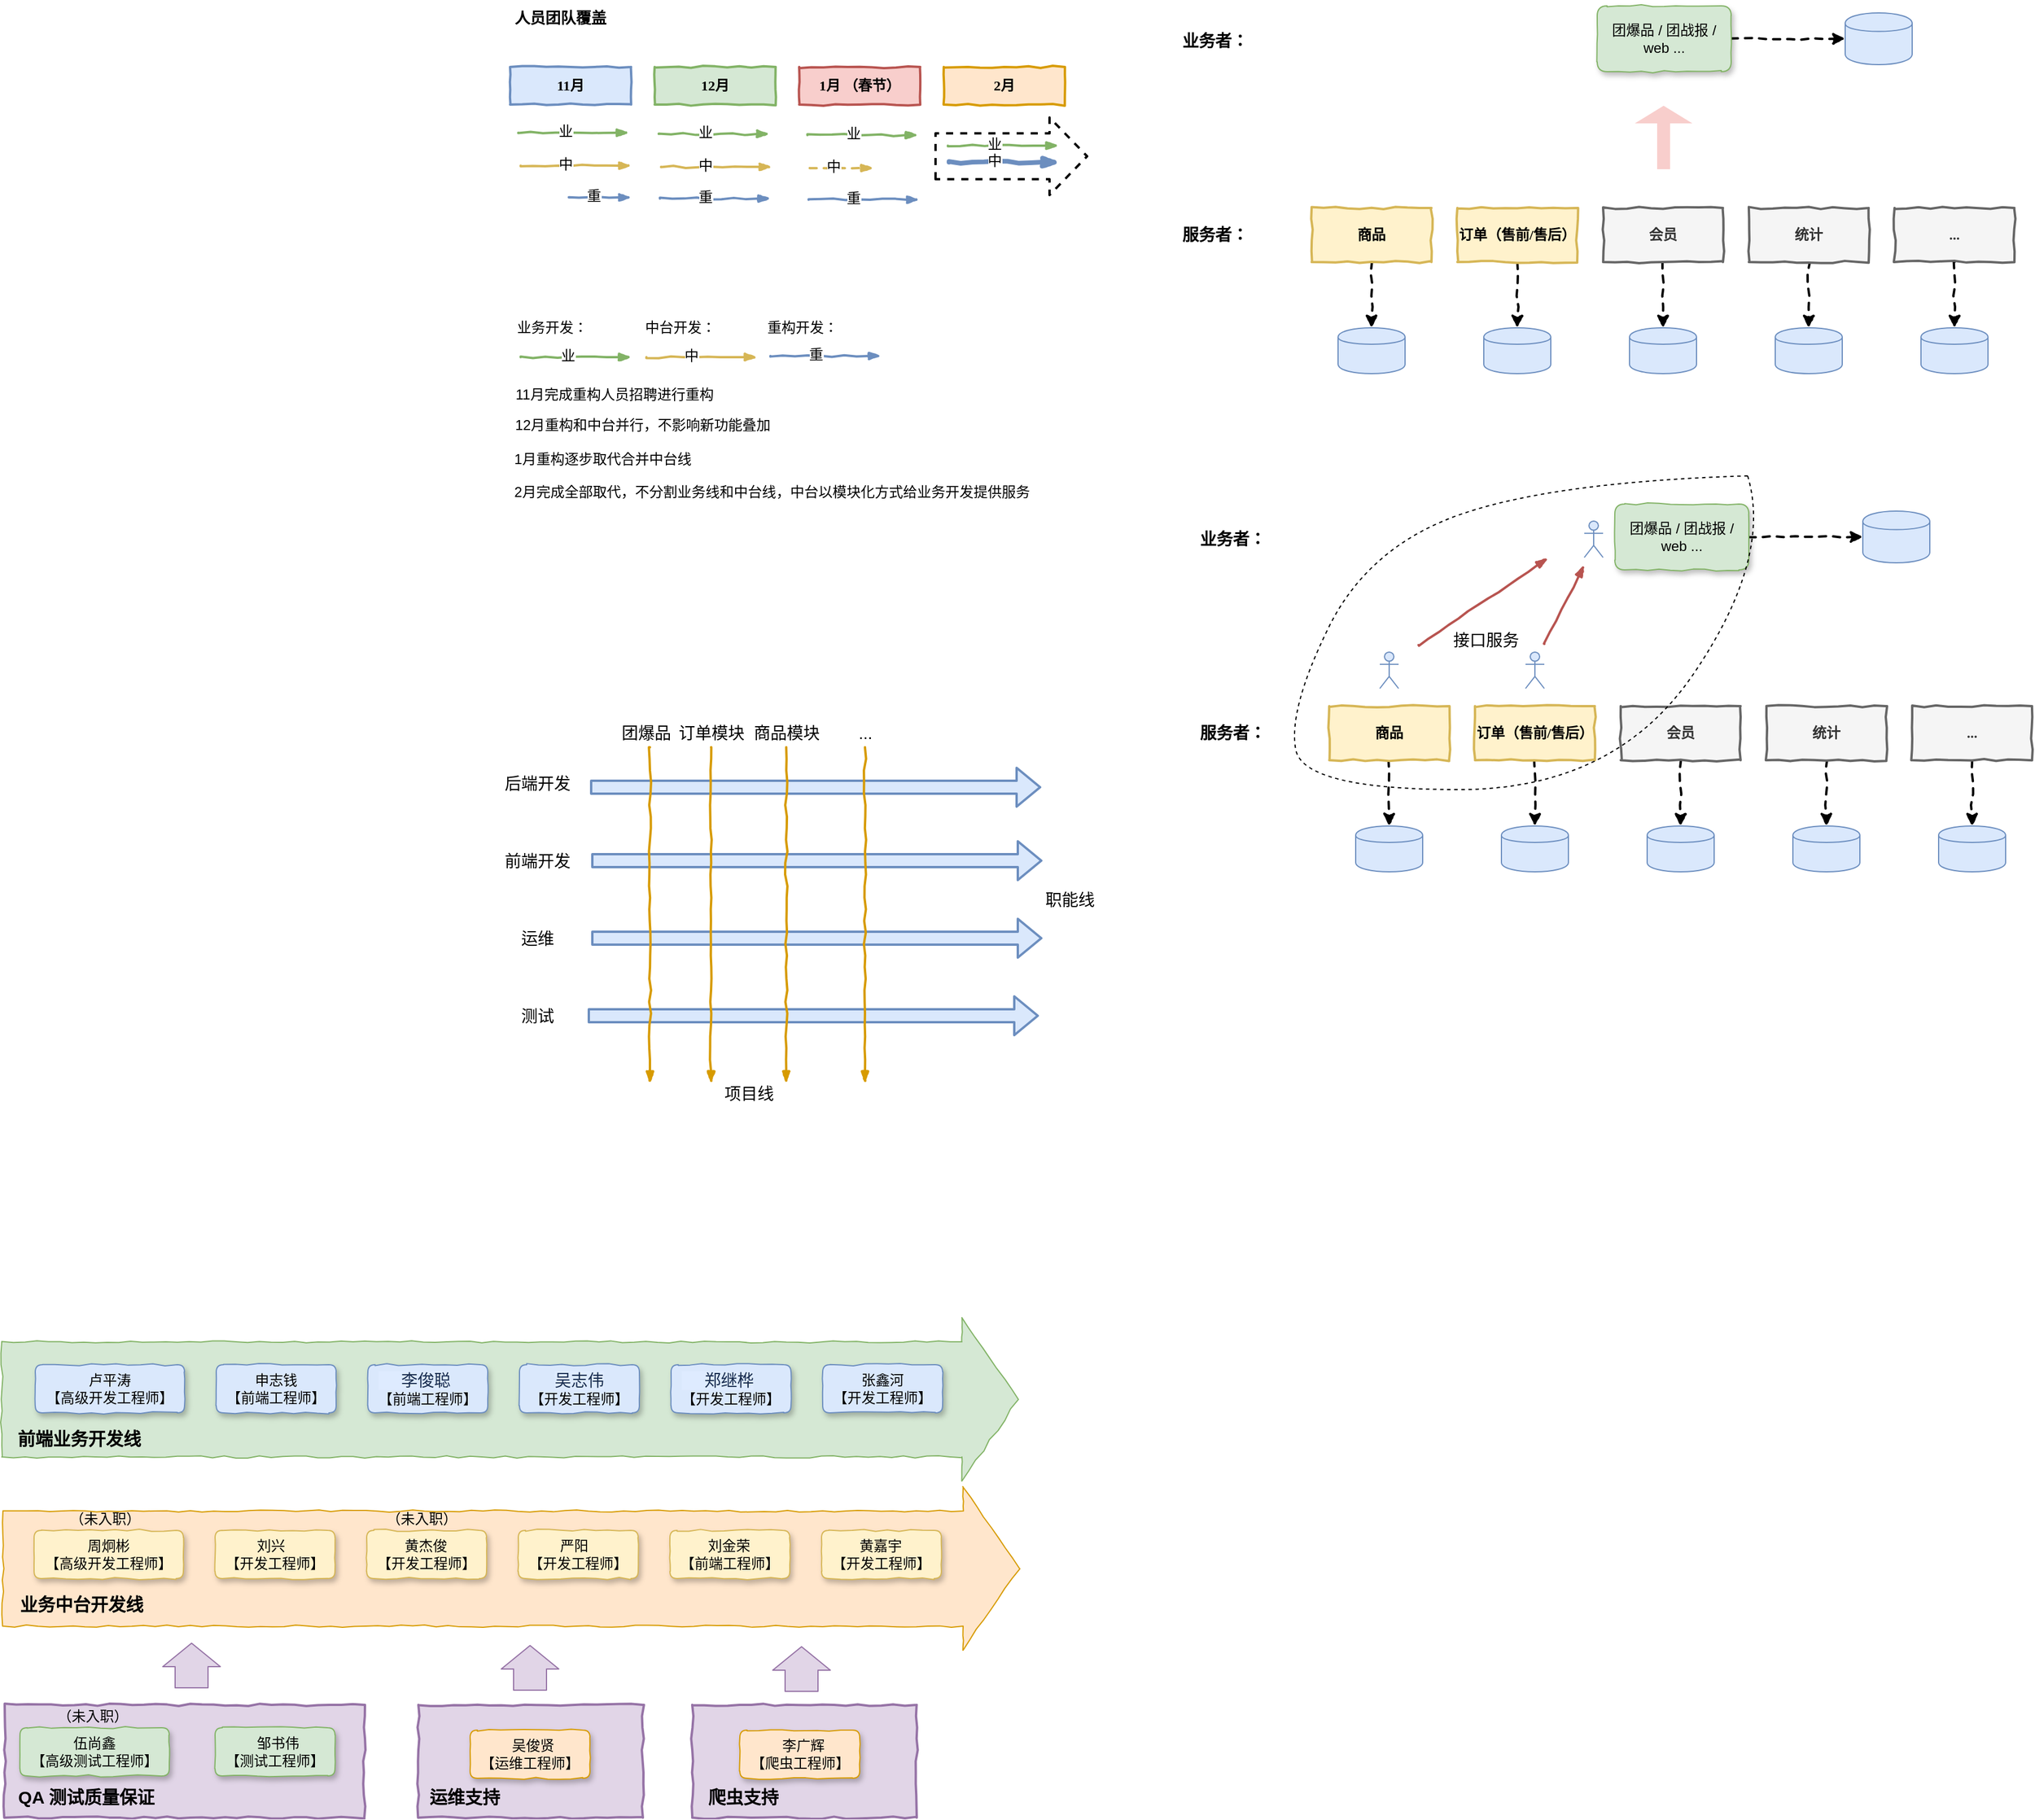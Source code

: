 <mxfile version="12.2.3" type="github" pages="1">
  <diagram id="GFUo5UajbfeOs9jclDTA" name="第 1 页">
    <mxGraphModel dx="1822" dy="686" grid="0" gridSize="10" guides="1" tooltips="1" connect="1" arrows="1" fold="1" page="0" pageScale="1" pageWidth="10000" pageHeight="10000" math="0" shadow="0">
      <root>
        <mxCell id="0"/>
        <mxCell id="1" parent="0"/>
        <mxCell id="13h08RvQswQ1mkgCKgaf-48" value="" style="html=1;whiteSpace=wrap;comic=1;strokeWidth=2;fontFamily=Comic Sans MS;fontStyle=1;rounded=0;shadow=0;fillColor=#e1d5e7;strokeColor=#9673a6;" vertex="1" parent="1">
          <mxGeometry x="372" y="1544" width="191" height="96" as="geometry"/>
        </mxCell>
        <mxCell id="13h08RvQswQ1mkgCKgaf-38" value="" style="html=1;whiteSpace=wrap;comic=1;strokeWidth=2;fontFamily=Comic Sans MS;fontStyle=1;rounded=0;shadow=0;fillColor=#e1d5e7;strokeColor=#9673a6;" vertex="1" parent="1">
          <mxGeometry x="139" y="1544" width="191" height="96" as="geometry"/>
        </mxCell>
        <mxCell id="13h08RvQswQ1mkgCKgaf-25" value="" style="html=1;whiteSpace=wrap;comic=1;strokeWidth=2;fontFamily=Comic Sans MS;fontStyle=1;rounded=0;shadow=0;fillColor=#e1d5e7;strokeColor=#9673a6;" vertex="1" parent="1">
          <mxGeometry x="-213" y="1544" width="306" height="96" as="geometry"/>
        </mxCell>
        <mxCell id="13h08RvQswQ1mkgCKgaf-22" value="" style="shape=flexArrow;endArrow=classic;html=1;comic=1;endWidth=40;endSize=15.67;width=98;fillColor=#ffe6cc;strokeColor=#d79b00;" edge="1" parent="1">
          <mxGeometry width="50" height="50" relative="1" as="geometry">
            <mxPoint x="-215" y="1428" as="sourcePoint"/>
            <mxPoint x="651" y="1428" as="targetPoint"/>
          </mxGeometry>
        </mxCell>
        <mxCell id="13h08RvQswQ1mkgCKgaf-21" value="" style="shape=flexArrow;endArrow=classic;html=1;comic=1;endWidth=40;endSize=15.67;width=98;fillColor=#d5e8d4;strokeColor=#82b366;" edge="1" parent="1">
          <mxGeometry width="50" height="50" relative="1" as="geometry">
            <mxPoint x="-216" y="1284" as="sourcePoint"/>
            <mxPoint x="650" y="1284" as="targetPoint"/>
          </mxGeometry>
        </mxCell>
        <mxCell id="vOFkEOIqGuXK2a5z3ndq-1" value="11月" style="html=1;whiteSpace=wrap;comic=1;strokeWidth=2;fontFamily=Comic Sans MS;fontStyle=1;fillColor=#dae8fc;strokeColor=#6c8ebf;" parent="1" vertex="1">
          <mxGeometry x="217" y="150" width="103" height="32" as="geometry"/>
        </mxCell>
        <mxCell id="vOFkEOIqGuXK2a5z3ndq-2" value="12月" style="html=1;whiteSpace=wrap;comic=1;strokeWidth=2;fontFamily=Comic Sans MS;fontStyle=1;fillColor=#d5e8d4;strokeColor=#82b366;" parent="1" vertex="1">
          <mxGeometry x="340" y="150" width="103" height="32" as="geometry"/>
        </mxCell>
        <mxCell id="vOFkEOIqGuXK2a5z3ndq-3" value="1月 （春节）" style="html=1;whiteSpace=wrap;comic=1;strokeWidth=2;fontFamily=Comic Sans MS;fontStyle=1;fillColor=#f8cecc;strokeColor=#b85450;" parent="1" vertex="1">
          <mxGeometry x="463" y="150" width="103" height="32" as="geometry"/>
        </mxCell>
        <mxCell id="vOFkEOIqGuXK2a5z3ndq-4" value="2月" style="html=1;whiteSpace=wrap;comic=1;strokeWidth=2;fontFamily=Comic Sans MS;fontStyle=1;fillColor=#ffe6cc;strokeColor=#d79b00;" parent="1" vertex="1">
          <mxGeometry x="586" y="150" width="103" height="32" as="geometry"/>
        </mxCell>
        <mxCell id="vOFkEOIqGuXK2a5z3ndq-5" value="" style="rounded=0;comic=1;strokeWidth=2;endArrow=blockThin;html=1;fontFamily=Comic Sans MS;fontStyle=1;fillColor=#d5e8d4;strokeColor=#82b366;" parent="1" edge="1">
          <mxGeometry width="50" height="50" relative="1" as="geometry">
            <mxPoint x="224" y="206" as="sourcePoint"/>
            <mxPoint x="318" y="206" as="targetPoint"/>
          </mxGeometry>
        </mxCell>
        <mxCell id="vOFkEOIqGuXK2a5z3ndq-6" value="业" style="text;html=1;resizable=0;points=[];align=center;verticalAlign=middle;labelBackgroundColor=#ffffff;" parent="vOFkEOIqGuXK2a5z3ndq-5" vertex="1" connectable="0">
          <mxGeometry x="-0.149" y="1" relative="1" as="geometry">
            <mxPoint as="offset"/>
          </mxGeometry>
        </mxCell>
        <mxCell id="vOFkEOIqGuXK2a5z3ndq-7" value="&lt;font style=&quot;font-size: 13px&quot;&gt;&lt;b&gt;人员团队覆盖&lt;/b&gt;&lt;/font&gt;" style="text;html=1;strokeColor=none;fillColor=none;align=center;verticalAlign=middle;whiteSpace=wrap;rounded=0;" parent="1" vertex="1">
          <mxGeometry x="217" y="98" width="86" height="20" as="geometry"/>
        </mxCell>
        <mxCell id="vOFkEOIqGuXK2a5z3ndq-10" value="" style="rounded=0;comic=1;strokeWidth=2;endArrow=blockThin;html=1;fontFamily=Comic Sans MS;fontStyle=1;fillColor=#fff2cc;strokeColor=#d6b656;" parent="1" edge="1">
          <mxGeometry width="50" height="50" relative="1" as="geometry">
            <mxPoint x="226" y="234" as="sourcePoint"/>
            <mxPoint x="320" y="234" as="targetPoint"/>
          </mxGeometry>
        </mxCell>
        <mxCell id="vOFkEOIqGuXK2a5z3ndq-11" value="中" style="text;html=1;resizable=0;points=[];align=center;verticalAlign=middle;labelBackgroundColor=#ffffff;" parent="vOFkEOIqGuXK2a5z3ndq-10" vertex="1" connectable="0">
          <mxGeometry x="-0.149" y="1" relative="1" as="geometry">
            <mxPoint x="-2.0" as="offset"/>
          </mxGeometry>
        </mxCell>
        <mxCell id="vOFkEOIqGuXK2a5z3ndq-14" value="" style="rounded=0;comic=1;strokeWidth=2;endArrow=blockThin;html=1;fontFamily=Comic Sans MS;fontStyle=1;fillColor=#d5e8d4;strokeColor=#82b366;align=center;" parent="1" edge="1">
          <mxGeometry width="50" height="50" relative="1" as="geometry">
            <mxPoint x="343.5" y="207" as="sourcePoint"/>
            <mxPoint x="437.5" y="207" as="targetPoint"/>
          </mxGeometry>
        </mxCell>
        <mxCell id="vOFkEOIqGuXK2a5z3ndq-15" value="业" style="text;html=1;resizable=0;points=[];align=center;verticalAlign=middle;labelBackgroundColor=#ffffff;" parent="vOFkEOIqGuXK2a5z3ndq-14" vertex="1" connectable="0">
          <mxGeometry x="-0.149" y="1" relative="1" as="geometry">
            <mxPoint x="-1" as="offset"/>
          </mxGeometry>
        </mxCell>
        <mxCell id="vOFkEOIqGuXK2a5z3ndq-16" value="" style="rounded=0;comic=1;strokeWidth=2;endArrow=blockThin;html=1;fontFamily=Comic Sans MS;fontStyle=1;fillColor=#fff2cc;strokeColor=#d6b656;align=center;" parent="1" edge="1">
          <mxGeometry width="50" height="50" relative="1" as="geometry">
            <mxPoint x="345.5" y="235" as="sourcePoint"/>
            <mxPoint x="439.5" y="235" as="targetPoint"/>
          </mxGeometry>
        </mxCell>
        <mxCell id="vOFkEOIqGuXK2a5z3ndq-17" value="中" style="text;html=1;resizable=0;points=[];align=center;verticalAlign=middle;labelBackgroundColor=#ffffff;" parent="vOFkEOIqGuXK2a5z3ndq-16" vertex="1" connectable="0">
          <mxGeometry x="-0.149" y="1" relative="1" as="geometry">
            <mxPoint x="-3" as="offset"/>
          </mxGeometry>
        </mxCell>
        <mxCell id="vOFkEOIqGuXK2a5z3ndq-18" value="" style="rounded=0;comic=1;strokeWidth=2;endArrow=blockThin;html=1;fontFamily=Comic Sans MS;fontStyle=1;fillColor=#dae8fc;strokeColor=#6c8ebf;align=center;" parent="1" edge="1">
          <mxGeometry width="50" height="50" relative="1" as="geometry">
            <mxPoint x="344.5" y="262" as="sourcePoint"/>
            <mxPoint x="438.5" y="262" as="targetPoint"/>
          </mxGeometry>
        </mxCell>
        <mxCell id="vOFkEOIqGuXK2a5z3ndq-19" value="重" style="text;html=1;resizable=0;points=[];align=center;verticalAlign=middle;labelBackgroundColor=#ffffff;" parent="vOFkEOIqGuXK2a5z3ndq-18" vertex="1" connectable="0">
          <mxGeometry x="-0.149" y="1" relative="1" as="geometry">
            <mxPoint x="-2.0" as="offset"/>
          </mxGeometry>
        </mxCell>
        <mxCell id="vOFkEOIqGuXK2a5z3ndq-20" value="" style="rounded=0;comic=1;strokeWidth=2;endArrow=blockThin;html=1;fontFamily=Comic Sans MS;fontStyle=1;fillColor=#d5e8d4;strokeColor=#82b366;align=center;" parent="1" edge="1">
          <mxGeometry width="50" height="50" relative="1" as="geometry">
            <mxPoint x="470" y="208" as="sourcePoint"/>
            <mxPoint x="564" y="208" as="targetPoint"/>
          </mxGeometry>
        </mxCell>
        <mxCell id="vOFkEOIqGuXK2a5z3ndq-21" value="业" style="text;html=1;resizable=0;points=[];align=center;verticalAlign=middle;labelBackgroundColor=#ffffff;" parent="vOFkEOIqGuXK2a5z3ndq-20" vertex="1" connectable="0">
          <mxGeometry x="-0.149" y="1" relative="1" as="geometry">
            <mxPoint x="-1" as="offset"/>
          </mxGeometry>
        </mxCell>
        <mxCell id="vOFkEOIqGuXK2a5z3ndq-22" value="" style="rounded=0;comic=1;strokeWidth=2;endArrow=blockThin;html=1;fontFamily=Comic Sans MS;fontStyle=1;fillColor=#fff2cc;strokeColor=#d6b656;align=center;dashed=1;" parent="1" edge="1">
          <mxGeometry width="50" height="50" relative="1" as="geometry">
            <mxPoint x="472" y="236" as="sourcePoint"/>
            <mxPoint x="526" y="236" as="targetPoint"/>
          </mxGeometry>
        </mxCell>
        <mxCell id="vOFkEOIqGuXK2a5z3ndq-23" value="中" style="text;html=1;resizable=0;points=[];align=center;verticalAlign=middle;labelBackgroundColor=#ffffff;" parent="vOFkEOIqGuXK2a5z3ndq-22" vertex="1" connectable="0">
          <mxGeometry x="-0.149" y="1" relative="1" as="geometry">
            <mxPoint x="-3" as="offset"/>
          </mxGeometry>
        </mxCell>
        <mxCell id="vOFkEOIqGuXK2a5z3ndq-24" value="" style="rounded=0;comic=1;strokeWidth=2;endArrow=blockThin;html=1;fontFamily=Comic Sans MS;fontStyle=1;fillColor=#dae8fc;strokeColor=#6c8ebf;align=center;" parent="1" edge="1">
          <mxGeometry width="50" height="50" relative="1" as="geometry">
            <mxPoint x="471" y="263" as="sourcePoint"/>
            <mxPoint x="565" y="263" as="targetPoint"/>
          </mxGeometry>
        </mxCell>
        <mxCell id="vOFkEOIqGuXK2a5z3ndq-25" value="重" style="text;html=1;resizable=0;points=[];align=center;verticalAlign=middle;labelBackgroundColor=#ffffff;" parent="vOFkEOIqGuXK2a5z3ndq-24" vertex="1" connectable="0">
          <mxGeometry x="-0.149" y="1" relative="1" as="geometry">
            <mxPoint x="-2.0" as="offset"/>
          </mxGeometry>
        </mxCell>
        <mxCell id="vOFkEOIqGuXK2a5z3ndq-26" value="" style="rounded=0;comic=1;strokeWidth=2;endArrow=blockThin;html=1;fontFamily=Comic Sans MS;fontStyle=1;fillColor=#d5e8d4;strokeColor=#82b366;align=center;" parent="1" edge="1">
          <mxGeometry width="50" height="50" relative="1" as="geometry">
            <mxPoint x="589.5" y="217" as="sourcePoint"/>
            <mxPoint x="683.5" y="217" as="targetPoint"/>
          </mxGeometry>
        </mxCell>
        <mxCell id="vOFkEOIqGuXK2a5z3ndq-27" value="业" style="text;html=1;resizable=0;points=[];align=center;verticalAlign=middle;labelBackgroundColor=#ffffff;" parent="vOFkEOIqGuXK2a5z3ndq-26" vertex="1" connectable="0">
          <mxGeometry x="-0.149" y="1" relative="1" as="geometry">
            <mxPoint x="-1" as="offset"/>
          </mxGeometry>
        </mxCell>
        <mxCell id="vOFkEOIqGuXK2a5z3ndq-30" value="" style="rounded=0;comic=1;strokeWidth=4;endArrow=blockThin;html=1;fontFamily=Comic Sans MS;fontStyle=1;fillColor=#dae8fc;strokeColor=#6c8ebf;align=center;" parent="1" edge="1">
          <mxGeometry width="50" height="50" relative="1" as="geometry">
            <mxPoint x="590.5" y="231" as="sourcePoint"/>
            <mxPoint x="684.5" y="231" as="targetPoint"/>
          </mxGeometry>
        </mxCell>
        <mxCell id="vOFkEOIqGuXK2a5z3ndq-31" value="中" style="text;html=1;resizable=0;points=[];align=center;verticalAlign=middle;labelBackgroundColor=#ffffff;" parent="vOFkEOIqGuXK2a5z3ndq-30" vertex="1" connectable="0">
          <mxGeometry x="-0.149" y="1" relative="1" as="geometry">
            <mxPoint x="-2.0" as="offset"/>
          </mxGeometry>
        </mxCell>
        <mxCell id="vOFkEOIqGuXK2a5z3ndq-37" value="" style="rounded=0;comic=1;strokeWidth=2;endArrow=blockThin;html=1;fontFamily=Comic Sans MS;fontStyle=1;fillColor=#d5e8d4;strokeColor=#82b366;" parent="1" edge="1">
          <mxGeometry width="50" height="50" relative="1" as="geometry">
            <mxPoint x="226" y="397" as="sourcePoint"/>
            <mxPoint x="320" y="397" as="targetPoint"/>
          </mxGeometry>
        </mxCell>
        <mxCell id="vOFkEOIqGuXK2a5z3ndq-38" value="业" style="text;html=1;resizable=0;points=[];align=center;verticalAlign=middle;labelBackgroundColor=#ffffff;" parent="vOFkEOIqGuXK2a5z3ndq-37" vertex="1" connectable="0">
          <mxGeometry x="-0.149" y="1" relative="1" as="geometry">
            <mxPoint as="offset"/>
          </mxGeometry>
        </mxCell>
        <mxCell id="vOFkEOIqGuXK2a5z3ndq-39" value="" style="rounded=0;comic=1;strokeWidth=2;endArrow=blockThin;html=1;fontFamily=Comic Sans MS;fontStyle=1;fillColor=#fff2cc;strokeColor=#d6b656;" parent="1" edge="1">
          <mxGeometry width="50" height="50" relative="1" as="geometry">
            <mxPoint x="333" y="397" as="sourcePoint"/>
            <mxPoint x="427" y="397" as="targetPoint"/>
          </mxGeometry>
        </mxCell>
        <mxCell id="vOFkEOIqGuXK2a5z3ndq-40" value="中" style="text;html=1;resizable=0;points=[];align=center;verticalAlign=middle;labelBackgroundColor=#ffffff;" parent="vOFkEOIqGuXK2a5z3ndq-39" vertex="1" connectable="0">
          <mxGeometry x="-0.149" y="1" relative="1" as="geometry">
            <mxPoint x="-2.0" as="offset"/>
          </mxGeometry>
        </mxCell>
        <mxCell id="vOFkEOIqGuXK2a5z3ndq-41" value="" style="rounded=0;comic=1;strokeWidth=2;endArrow=blockThin;html=1;fontFamily=Comic Sans MS;fontStyle=1;fillColor=#dae8fc;strokeColor=#6c8ebf;align=center;" parent="1" edge="1">
          <mxGeometry width="50" height="50" relative="1" as="geometry">
            <mxPoint x="438.5" y="396" as="sourcePoint"/>
            <mxPoint x="532.5" y="396" as="targetPoint"/>
          </mxGeometry>
        </mxCell>
        <mxCell id="vOFkEOIqGuXK2a5z3ndq-42" value="重" style="text;html=1;resizable=0;points=[];align=center;verticalAlign=middle;labelBackgroundColor=#ffffff;" parent="vOFkEOIqGuXK2a5z3ndq-41" vertex="1" connectable="0">
          <mxGeometry x="-0.149" y="1" relative="1" as="geometry">
            <mxPoint x="-2.0" as="offset"/>
          </mxGeometry>
        </mxCell>
        <mxCell id="vOFkEOIqGuXK2a5z3ndq-43" value="业务开发：" style="text;html=1;strokeColor=none;fillColor=none;align=center;verticalAlign=middle;whiteSpace=wrap;rounded=0;" parent="1" vertex="1">
          <mxGeometry x="201" y="362" width="104" height="20" as="geometry"/>
        </mxCell>
        <mxCell id="vOFkEOIqGuXK2a5z3ndq-44" value="中台开发：" style="text;html=1;strokeColor=none;fillColor=none;align=center;verticalAlign=middle;whiteSpace=wrap;rounded=0;" parent="1" vertex="1">
          <mxGeometry x="310" y="362" width="104" height="20" as="geometry"/>
        </mxCell>
        <mxCell id="vOFkEOIqGuXK2a5z3ndq-45" value="重构开发：" style="text;html=1;strokeColor=none;fillColor=none;align=center;verticalAlign=middle;whiteSpace=wrap;rounded=0;" parent="1" vertex="1">
          <mxGeometry x="414" y="362" width="104" height="20" as="geometry"/>
        </mxCell>
        <mxCell id="vOFkEOIqGuXK2a5z3ndq-46" value="11月完成重构人员招聘进行重构" style="text;html=1;strokeColor=none;fillColor=none;align=center;verticalAlign=middle;whiteSpace=wrap;rounded=0;" parent="1" vertex="1">
          <mxGeometry x="219.5" y="419" width="172" height="20" as="geometry"/>
        </mxCell>
        <mxCell id="vOFkEOIqGuXK2a5z3ndq-47" value="12月重构和中台并行，不影响新功能叠加" style="text;html=1;strokeColor=none;fillColor=none;align=center;verticalAlign=middle;whiteSpace=wrap;rounded=0;" parent="1" vertex="1">
          <mxGeometry x="206" y="445" width="248" height="20" as="geometry"/>
        </mxCell>
        <mxCell id="vOFkEOIqGuXK2a5z3ndq-48" value="1月重构逐步取代合并中台线" style="text;html=1;strokeColor=none;fillColor=none;align=center;verticalAlign=middle;whiteSpace=wrap;rounded=0;" parent="1" vertex="1">
          <mxGeometry x="210" y="474" width="172" height="20" as="geometry"/>
        </mxCell>
        <mxCell id="vOFkEOIqGuXK2a5z3ndq-49" value="2月完成全部取代，不分割业务线和中台线，中台以模块化方式给业务开发提供服务" style="text;html=1;strokeColor=none;fillColor=none;align=center;verticalAlign=middle;whiteSpace=wrap;rounded=0;" parent="1" vertex="1">
          <mxGeometry x="202" y="502" width="476" height="20" as="geometry"/>
        </mxCell>
        <mxCell id="vOFkEOIqGuXK2a5z3ndq-50" value="" style="rounded=0;comic=1;strokeWidth=2;endArrow=blockThin;html=1;fontFamily=Comic Sans MS;fontStyle=1;fillColor=#dae8fc;strokeColor=#6c8ebf;align=center;" parent="1" edge="1">
          <mxGeometry width="50" height="50" relative="1" as="geometry">
            <mxPoint x="267" y="261" as="sourcePoint"/>
            <mxPoint x="320" y="261" as="targetPoint"/>
          </mxGeometry>
        </mxCell>
        <mxCell id="vOFkEOIqGuXK2a5z3ndq-51" value="重" style="text;html=1;resizable=0;points=[];align=center;verticalAlign=middle;labelBackgroundColor=#ffffff;" parent="vOFkEOIqGuXK2a5z3ndq-50" vertex="1" connectable="0">
          <mxGeometry x="-0.149" y="1" relative="1" as="geometry">
            <mxPoint x="-2.0" as="offset"/>
          </mxGeometry>
        </mxCell>
        <mxCell id="vOFkEOIqGuXK2a5z3ndq-72" style="edgeStyle=orthogonalEdgeStyle;rounded=0;comic=1;orthogonalLoop=1;jettySize=auto;html=1;exitX=1;exitY=0.5;exitDx=0;exitDy=0;entryX=0;entryY=0.5;entryDx=0;entryDy=0;dashed=1;strokeWidth=2;align=center;" parent="1" source="vOFkEOIqGuXK2a5z3ndq-52" target="vOFkEOIqGuXK2a5z3ndq-71" edge="1">
          <mxGeometry relative="1" as="geometry"/>
        </mxCell>
        <mxCell id="vOFkEOIqGuXK2a5z3ndq-52" value="团爆品 / 团战报 / web ..." style="rounded=1;whiteSpace=wrap;html=1;shadow=1;comic=1;fillColor=#d5e8d4;strokeColor=#82b366;align=center;" parent="1" vertex="1">
          <mxGeometry x="1142" y="98" width="114" height="56" as="geometry"/>
        </mxCell>
        <mxCell id="vOFkEOIqGuXK2a5z3ndq-65" style="edgeStyle=orthogonalEdgeStyle;rounded=0;orthogonalLoop=1;jettySize=auto;html=1;exitX=0.5;exitY=1;exitDx=0;exitDy=0;entryX=0.5;entryY=0;entryDx=0;entryDy=0;dashed=1;strokeWidth=2;align=center;comic=1;" parent="1" source="vOFkEOIqGuXK2a5z3ndq-53" target="vOFkEOIqGuXK2a5z3ndq-59" edge="1">
          <mxGeometry relative="1" as="geometry"/>
        </mxCell>
        <mxCell id="vOFkEOIqGuXK2a5z3ndq-53" value="商品" style="html=1;whiteSpace=wrap;comic=1;strokeWidth=2;fontFamily=Comic Sans MS;fontStyle=1;align=center;fillColor=#fff2cc;strokeColor=#d6b656;" parent="1" vertex="1">
          <mxGeometry x="899" y="270" width="102" height="46" as="geometry"/>
        </mxCell>
        <mxCell id="vOFkEOIqGuXK2a5z3ndq-66" style="edgeStyle=orthogonalEdgeStyle;rounded=0;comic=1;orthogonalLoop=1;jettySize=auto;html=1;exitX=0.5;exitY=1;exitDx=0;exitDy=0;entryX=0.5;entryY=0;entryDx=0;entryDy=0;dashed=1;strokeWidth=2;align=center;" parent="1" source="vOFkEOIqGuXK2a5z3ndq-54" target="vOFkEOIqGuXK2a5z3ndq-60" edge="1">
          <mxGeometry relative="1" as="geometry"/>
        </mxCell>
        <mxCell id="vOFkEOIqGuXK2a5z3ndq-54" value="订单（售前/售后）" style="html=1;whiteSpace=wrap;comic=1;strokeWidth=2;fontFamily=Comic Sans MS;fontStyle=1;align=center;fillColor=#fff2cc;strokeColor=#d6b656;" parent="1" vertex="1">
          <mxGeometry x="1023" y="270" width="102" height="46" as="geometry"/>
        </mxCell>
        <mxCell id="vOFkEOIqGuXK2a5z3ndq-67" style="edgeStyle=orthogonalEdgeStyle;rounded=0;comic=1;orthogonalLoop=1;jettySize=auto;html=1;exitX=0.5;exitY=1;exitDx=0;exitDy=0;entryX=0.5;entryY=0;entryDx=0;entryDy=0;dashed=1;strokeWidth=2;align=center;" parent="1" source="vOFkEOIqGuXK2a5z3ndq-55" target="vOFkEOIqGuXK2a5z3ndq-61" edge="1">
          <mxGeometry relative="1" as="geometry"/>
        </mxCell>
        <mxCell id="vOFkEOIqGuXK2a5z3ndq-55" value="会员" style="html=1;whiteSpace=wrap;comic=1;strokeWidth=2;fontFamily=Comic Sans MS;fontStyle=1;align=center;fillColor=#f5f5f5;strokeColor=#666666;fontColor=#333333;" parent="1" vertex="1">
          <mxGeometry x="1147" y="270" width="102" height="46" as="geometry"/>
        </mxCell>
        <mxCell id="vOFkEOIqGuXK2a5z3ndq-68" style="edgeStyle=orthogonalEdgeStyle;rounded=0;comic=1;orthogonalLoop=1;jettySize=auto;html=1;exitX=0.5;exitY=1;exitDx=0;exitDy=0;entryX=0.5;entryY=0;entryDx=0;entryDy=0;dashed=1;strokeWidth=2;align=center;" parent="1" source="vOFkEOIqGuXK2a5z3ndq-56" target="vOFkEOIqGuXK2a5z3ndq-62" edge="1">
          <mxGeometry relative="1" as="geometry"/>
        </mxCell>
        <mxCell id="vOFkEOIqGuXK2a5z3ndq-56" value="统计" style="html=1;whiteSpace=wrap;comic=1;strokeWidth=2;fontFamily=Comic Sans MS;fontStyle=1;align=center;fillColor=#f5f5f5;strokeColor=#666666;fontColor=#333333;" parent="1" vertex="1">
          <mxGeometry x="1271" y="270" width="102" height="46" as="geometry"/>
        </mxCell>
        <mxCell id="vOFkEOIqGuXK2a5z3ndq-69" style="edgeStyle=orthogonalEdgeStyle;rounded=0;comic=1;orthogonalLoop=1;jettySize=auto;html=1;exitX=0.5;exitY=1;exitDx=0;exitDy=0;entryX=0.5;entryY=0;entryDx=0;entryDy=0;dashed=1;strokeWidth=2;align=center;" parent="1" source="vOFkEOIqGuXK2a5z3ndq-57" target="vOFkEOIqGuXK2a5z3ndq-63" edge="1">
          <mxGeometry relative="1" as="geometry"/>
        </mxCell>
        <mxCell id="vOFkEOIqGuXK2a5z3ndq-57" value="..." style="html=1;whiteSpace=wrap;comic=1;strokeWidth=2;fontFamily=Comic Sans MS;fontStyle=1;align=center;fillColor=#f5f5f5;strokeColor=#666666;fontColor=#333333;" parent="1" vertex="1">
          <mxGeometry x="1395" y="270" width="102" height="46" as="geometry"/>
        </mxCell>
        <mxCell id="vOFkEOIqGuXK2a5z3ndq-59" value="" style="shape=cylinder;whiteSpace=wrap;html=1;boundedLbl=1;backgroundOutline=1;align=center;fillColor=#dae8fc;strokeColor=#6c8ebf;" parent="1" vertex="1">
          <mxGeometry x="921.5" y="372" width="57" height="39" as="geometry"/>
        </mxCell>
        <mxCell id="vOFkEOIqGuXK2a5z3ndq-60" value="" style="shape=cylinder;whiteSpace=wrap;html=1;boundedLbl=1;backgroundOutline=1;align=center;fillColor=#dae8fc;strokeColor=#6c8ebf;" parent="1" vertex="1">
          <mxGeometry x="1045.5" y="372" width="57" height="39" as="geometry"/>
        </mxCell>
        <mxCell id="vOFkEOIqGuXK2a5z3ndq-61" value="" style="shape=cylinder;whiteSpace=wrap;html=1;boundedLbl=1;backgroundOutline=1;align=center;fillColor=#dae8fc;strokeColor=#6c8ebf;" parent="1" vertex="1">
          <mxGeometry x="1169.5" y="372" width="57" height="39" as="geometry"/>
        </mxCell>
        <mxCell id="vOFkEOIqGuXK2a5z3ndq-62" value="" style="shape=cylinder;whiteSpace=wrap;html=1;boundedLbl=1;backgroundOutline=1;align=center;fillColor=#dae8fc;strokeColor=#6c8ebf;" parent="1" vertex="1">
          <mxGeometry x="1293.5" y="372" width="57" height="39" as="geometry"/>
        </mxCell>
        <mxCell id="vOFkEOIqGuXK2a5z3ndq-63" value="" style="shape=cylinder;whiteSpace=wrap;html=1;boundedLbl=1;backgroundOutline=1;align=center;fillColor=#dae8fc;strokeColor=#6c8ebf;" parent="1" vertex="1">
          <mxGeometry x="1417.5" y="372" width="57" height="39" as="geometry"/>
        </mxCell>
        <mxCell id="vOFkEOIqGuXK2a5z3ndq-71" value="" style="shape=cylinder;whiteSpace=wrap;html=1;boundedLbl=1;backgroundOutline=1;align=center;fillColor=#dae8fc;strokeColor=#6c8ebf;" parent="1" vertex="1">
          <mxGeometry x="1353" y="104" width="57" height="44" as="geometry"/>
        </mxCell>
        <mxCell id="vOFkEOIqGuXK2a5z3ndq-73" value="" style="shape=flexArrow;endArrow=classic;html=1;dashed=1;strokeWidth=2;align=center;endWidth=36;endSize=4.33;fillColor=#f8cecc;strokeColor=none;" parent="1" edge="1">
          <mxGeometry width="50" height="50" relative="1" as="geometry">
            <mxPoint x="1198.5" y="238" as="sourcePoint"/>
            <mxPoint x="1198.5" y="182" as="targetPoint"/>
          </mxGeometry>
        </mxCell>
        <mxCell id="vOFkEOIqGuXK2a5z3ndq-74" value="服务者：" style="text;html=1;strokeColor=none;fillColor=none;align=center;verticalAlign=middle;whiteSpace=wrap;rounded=0;fontSize=14;fontStyle=1" parent="1" vertex="1">
          <mxGeometry x="786" y="283" width="62" height="20" as="geometry"/>
        </mxCell>
        <mxCell id="vOFkEOIqGuXK2a5z3ndq-75" value="业务者：" style="text;html=1;strokeColor=none;fillColor=none;align=center;verticalAlign=middle;whiteSpace=wrap;rounded=0;fontSize=14;fontStyle=1" parent="1" vertex="1">
          <mxGeometry x="786" y="118" width="62" height="20" as="geometry"/>
        </mxCell>
        <mxCell id="vOFkEOIqGuXK2a5z3ndq-76" value="" style="shape=flexArrow;endArrow=classic;html=1;dashed=1;strokeWidth=2;fontSize=14;align=center;endWidth=25;endSize=10;width=38;" parent="1" edge="1">
          <mxGeometry width="50" height="50" relative="1" as="geometry">
            <mxPoint x="578" y="226" as="sourcePoint"/>
            <mxPoint x="709" y="226" as="targetPoint"/>
          </mxGeometry>
        </mxCell>
        <mxCell id="vOFkEOIqGuXK2a5z3ndq-78" style="edgeStyle=orthogonalEdgeStyle;rounded=0;comic=1;orthogonalLoop=1;jettySize=auto;html=1;exitX=1;exitY=0.5;exitDx=0;exitDy=0;entryX=0;entryY=0.5;entryDx=0;entryDy=0;dashed=1;strokeWidth=2;align=center;" parent="1" source="vOFkEOIqGuXK2a5z3ndq-79" target="vOFkEOIqGuXK2a5z3ndq-95" edge="1">
          <mxGeometry relative="1" as="geometry"/>
        </mxCell>
        <mxCell id="vOFkEOIqGuXK2a5z3ndq-79" value="团爆品 / 团战报 / web ..." style="rounded=1;whiteSpace=wrap;html=1;shadow=1;comic=1;fillColor=#d5e8d4;strokeColor=#82b366;align=center;" parent="1" vertex="1">
          <mxGeometry x="1157" y="522" width="114" height="56" as="geometry"/>
        </mxCell>
        <mxCell id="vOFkEOIqGuXK2a5z3ndq-80" style="edgeStyle=orthogonalEdgeStyle;rounded=0;orthogonalLoop=1;jettySize=auto;html=1;exitX=0.5;exitY=1;exitDx=0;exitDy=0;entryX=0.5;entryY=0;entryDx=0;entryDy=0;dashed=1;strokeWidth=2;align=center;comic=1;" parent="1" source="vOFkEOIqGuXK2a5z3ndq-81" target="vOFkEOIqGuXK2a5z3ndq-90" edge="1">
          <mxGeometry relative="1" as="geometry"/>
        </mxCell>
        <mxCell id="vOFkEOIqGuXK2a5z3ndq-81" value="商品" style="html=1;whiteSpace=wrap;comic=1;strokeWidth=2;fontFamily=Comic Sans MS;fontStyle=1;align=center;fillColor=#fff2cc;strokeColor=#d6b656;" parent="1" vertex="1">
          <mxGeometry x="914" y="694" width="102" height="46" as="geometry"/>
        </mxCell>
        <mxCell id="vOFkEOIqGuXK2a5z3ndq-82" style="edgeStyle=orthogonalEdgeStyle;rounded=0;comic=1;orthogonalLoop=1;jettySize=auto;html=1;exitX=0.5;exitY=1;exitDx=0;exitDy=0;entryX=0.5;entryY=0;entryDx=0;entryDy=0;dashed=1;strokeWidth=2;align=center;" parent="1" source="vOFkEOIqGuXK2a5z3ndq-83" target="vOFkEOIqGuXK2a5z3ndq-91" edge="1">
          <mxGeometry relative="1" as="geometry"/>
        </mxCell>
        <mxCell id="vOFkEOIqGuXK2a5z3ndq-83" value="订单（售前/售后）" style="html=1;whiteSpace=wrap;comic=1;strokeWidth=2;fontFamily=Comic Sans MS;fontStyle=1;align=center;fillColor=#fff2cc;strokeColor=#d6b656;" parent="1" vertex="1">
          <mxGeometry x="1038" y="694" width="102" height="46" as="geometry"/>
        </mxCell>
        <mxCell id="vOFkEOIqGuXK2a5z3ndq-84" style="edgeStyle=orthogonalEdgeStyle;rounded=0;comic=1;orthogonalLoop=1;jettySize=auto;html=1;exitX=0.5;exitY=1;exitDx=0;exitDy=0;entryX=0.5;entryY=0;entryDx=0;entryDy=0;dashed=1;strokeWidth=2;align=center;" parent="1" source="vOFkEOIqGuXK2a5z3ndq-85" target="vOFkEOIqGuXK2a5z3ndq-92" edge="1">
          <mxGeometry relative="1" as="geometry"/>
        </mxCell>
        <mxCell id="vOFkEOIqGuXK2a5z3ndq-85" value="会员" style="html=1;whiteSpace=wrap;comic=1;strokeWidth=2;fontFamily=Comic Sans MS;fontStyle=1;align=center;fillColor=#f5f5f5;strokeColor=#666666;fontColor=#333333;" parent="1" vertex="1">
          <mxGeometry x="1162" y="694" width="102" height="46" as="geometry"/>
        </mxCell>
        <mxCell id="vOFkEOIqGuXK2a5z3ndq-86" style="edgeStyle=orthogonalEdgeStyle;rounded=0;comic=1;orthogonalLoop=1;jettySize=auto;html=1;exitX=0.5;exitY=1;exitDx=0;exitDy=0;entryX=0.5;entryY=0;entryDx=0;entryDy=0;dashed=1;strokeWidth=2;align=center;" parent="1" source="vOFkEOIqGuXK2a5z3ndq-87" target="vOFkEOIqGuXK2a5z3ndq-93" edge="1">
          <mxGeometry relative="1" as="geometry"/>
        </mxCell>
        <mxCell id="vOFkEOIqGuXK2a5z3ndq-87" value="统计" style="html=1;whiteSpace=wrap;comic=1;strokeWidth=2;fontFamily=Comic Sans MS;fontStyle=1;align=center;fillColor=#f5f5f5;strokeColor=#666666;fontColor=#333333;" parent="1" vertex="1">
          <mxGeometry x="1286" y="694" width="102" height="46" as="geometry"/>
        </mxCell>
        <mxCell id="vOFkEOIqGuXK2a5z3ndq-88" style="edgeStyle=orthogonalEdgeStyle;rounded=0;comic=1;orthogonalLoop=1;jettySize=auto;html=1;exitX=0.5;exitY=1;exitDx=0;exitDy=0;entryX=0.5;entryY=0;entryDx=0;entryDy=0;dashed=1;strokeWidth=2;align=center;" parent="1" source="vOFkEOIqGuXK2a5z3ndq-89" target="vOFkEOIqGuXK2a5z3ndq-94" edge="1">
          <mxGeometry relative="1" as="geometry"/>
        </mxCell>
        <mxCell id="vOFkEOIqGuXK2a5z3ndq-89" value="..." style="html=1;whiteSpace=wrap;comic=1;strokeWidth=2;fontFamily=Comic Sans MS;fontStyle=1;align=center;fillColor=#f5f5f5;strokeColor=#666666;fontColor=#333333;" parent="1" vertex="1">
          <mxGeometry x="1410" y="694" width="102" height="46" as="geometry"/>
        </mxCell>
        <mxCell id="vOFkEOIqGuXK2a5z3ndq-90" value="" style="shape=cylinder;whiteSpace=wrap;html=1;boundedLbl=1;backgroundOutline=1;align=center;fillColor=#dae8fc;strokeColor=#6c8ebf;" parent="1" vertex="1">
          <mxGeometry x="936.5" y="796" width="57" height="39" as="geometry"/>
        </mxCell>
        <mxCell id="vOFkEOIqGuXK2a5z3ndq-91" value="" style="shape=cylinder;whiteSpace=wrap;html=1;boundedLbl=1;backgroundOutline=1;align=center;fillColor=#dae8fc;strokeColor=#6c8ebf;" parent="1" vertex="1">
          <mxGeometry x="1060.5" y="796" width="57" height="39" as="geometry"/>
        </mxCell>
        <mxCell id="vOFkEOIqGuXK2a5z3ndq-92" value="" style="shape=cylinder;whiteSpace=wrap;html=1;boundedLbl=1;backgroundOutline=1;align=center;fillColor=#dae8fc;strokeColor=#6c8ebf;" parent="1" vertex="1">
          <mxGeometry x="1184.5" y="796" width="57" height="39" as="geometry"/>
        </mxCell>
        <mxCell id="vOFkEOIqGuXK2a5z3ndq-93" value="" style="shape=cylinder;whiteSpace=wrap;html=1;boundedLbl=1;backgroundOutline=1;align=center;fillColor=#dae8fc;strokeColor=#6c8ebf;" parent="1" vertex="1">
          <mxGeometry x="1308.5" y="796" width="57" height="39" as="geometry"/>
        </mxCell>
        <mxCell id="vOFkEOIqGuXK2a5z3ndq-94" value="" style="shape=cylinder;whiteSpace=wrap;html=1;boundedLbl=1;backgroundOutline=1;align=center;fillColor=#dae8fc;strokeColor=#6c8ebf;" parent="1" vertex="1">
          <mxGeometry x="1432.5" y="796" width="57" height="39" as="geometry"/>
        </mxCell>
        <mxCell id="vOFkEOIqGuXK2a5z3ndq-95" value="" style="shape=cylinder;whiteSpace=wrap;html=1;boundedLbl=1;backgroundOutline=1;align=center;fillColor=#dae8fc;strokeColor=#6c8ebf;" parent="1" vertex="1">
          <mxGeometry x="1368" y="528" width="57" height="44" as="geometry"/>
        </mxCell>
        <mxCell id="vOFkEOIqGuXK2a5z3ndq-97" value="服务者：" style="text;html=1;strokeColor=none;fillColor=none;align=center;verticalAlign=middle;whiteSpace=wrap;rounded=0;fontSize=14;fontStyle=1" parent="1" vertex="1">
          <mxGeometry x="801" y="707" width="62" height="20" as="geometry"/>
        </mxCell>
        <mxCell id="vOFkEOIqGuXK2a5z3ndq-98" value="业务者：" style="text;html=1;strokeColor=none;fillColor=none;align=center;verticalAlign=middle;whiteSpace=wrap;rounded=0;fontSize=14;fontStyle=1" parent="1" vertex="1">
          <mxGeometry x="801" y="542" width="62" height="20" as="geometry"/>
        </mxCell>
        <mxCell id="vOFkEOIqGuXK2a5z3ndq-99" value="后端开发" style="text;html=1;strokeColor=none;fillColor=none;align=center;verticalAlign=middle;whiteSpace=wrap;rounded=0;fontSize=14;" parent="1" vertex="1">
          <mxGeometry x="210" y="750" width="61" height="20" as="geometry"/>
        </mxCell>
        <mxCell id="vOFkEOIqGuXK2a5z3ndq-100" value="前端开发" style="text;html=1;strokeColor=none;fillColor=none;align=center;verticalAlign=middle;whiteSpace=wrap;rounded=0;fontSize=14;" parent="1" vertex="1">
          <mxGeometry x="210" y="816" width="61" height="20" as="geometry"/>
        </mxCell>
        <mxCell id="vOFkEOIqGuXK2a5z3ndq-101" value="运维" style="text;html=1;strokeColor=none;fillColor=none;align=center;verticalAlign=middle;whiteSpace=wrap;rounded=0;fontSize=14;" parent="1" vertex="1">
          <mxGeometry x="210" y="882" width="61" height="20" as="geometry"/>
        </mxCell>
        <mxCell id="vOFkEOIqGuXK2a5z3ndq-102" value="测试" style="text;html=1;strokeColor=none;fillColor=none;align=center;verticalAlign=middle;whiteSpace=wrap;rounded=0;fontSize=14;" parent="1" vertex="1">
          <mxGeometry x="210" y="948" width="61" height="20" as="geometry"/>
        </mxCell>
        <mxCell id="vOFkEOIqGuXK2a5z3ndq-104" value="" style="shape=flexArrow;endArrow=classic;html=1;strokeWidth=2;fontSize=14;align=left;fillColor=#dae8fc;strokeColor=#6c8ebf;" parent="1" edge="1">
          <mxGeometry width="50" height="50" relative="1" as="geometry">
            <mxPoint x="285" y="763" as="sourcePoint"/>
            <mxPoint x="669" y="763" as="targetPoint"/>
          </mxGeometry>
        </mxCell>
        <mxCell id="vOFkEOIqGuXK2a5z3ndq-105" value="" style="shape=flexArrow;endArrow=classic;html=1;strokeWidth=2;fontSize=14;align=left;fillColor=#dae8fc;strokeColor=#6c8ebf;" parent="1" edge="1">
          <mxGeometry width="50" height="50" relative="1" as="geometry">
            <mxPoint x="286" y="825.5" as="sourcePoint"/>
            <mxPoint x="670" y="825.5" as="targetPoint"/>
          </mxGeometry>
        </mxCell>
        <mxCell id="vOFkEOIqGuXK2a5z3ndq-106" value="" style="shape=flexArrow;endArrow=classic;html=1;strokeWidth=2;fontSize=14;align=left;fillColor=#dae8fc;strokeColor=#6c8ebf;" parent="1" edge="1">
          <mxGeometry width="50" height="50" relative="1" as="geometry">
            <mxPoint x="286" y="891.5" as="sourcePoint"/>
            <mxPoint x="670" y="891.5" as="targetPoint"/>
          </mxGeometry>
        </mxCell>
        <mxCell id="vOFkEOIqGuXK2a5z3ndq-107" value="" style="shape=flexArrow;endArrow=classic;html=1;strokeWidth=2;fontSize=14;align=left;fillColor=#dae8fc;strokeColor=#6c8ebf;" parent="1" edge="1">
          <mxGeometry width="50" height="50" relative="1" as="geometry">
            <mxPoint x="283" y="957.5" as="sourcePoint"/>
            <mxPoint x="667" y="957.5" as="targetPoint"/>
          </mxGeometry>
        </mxCell>
        <mxCell id="vOFkEOIqGuXK2a5z3ndq-108" value="" style="rounded=0;comic=1;strokeWidth=2;endArrow=blockThin;html=1;fontFamily=Comic Sans MS;fontStyle=1;align=left;fillColor=#ffe6cc;strokeColor=#d79b00;" parent="1" edge="1">
          <mxGeometry width="50" height="50" relative="1" as="geometry">
            <mxPoint x="336" y="729" as="sourcePoint"/>
            <mxPoint x="336" y="1015" as="targetPoint"/>
          </mxGeometry>
        </mxCell>
        <mxCell id="vOFkEOIqGuXK2a5z3ndq-109" value="团爆品" style="text;html=1;strokeColor=none;fillColor=none;align=center;verticalAlign=middle;whiteSpace=wrap;rounded=0;fontSize=14;" parent="1" vertex="1">
          <mxGeometry x="310" y="707" width="46" height="20" as="geometry"/>
        </mxCell>
        <mxCell id="vOFkEOIqGuXK2a5z3ndq-110" value="" style="rounded=0;comic=1;strokeWidth=2;endArrow=blockThin;html=1;fontFamily=Comic Sans MS;fontStyle=1;align=left;fillColor=#ffe6cc;strokeColor=#d79b00;" parent="1" edge="1">
          <mxGeometry width="50" height="50" relative="1" as="geometry">
            <mxPoint x="388" y="729" as="sourcePoint"/>
            <mxPoint x="388" y="1015" as="targetPoint"/>
          </mxGeometry>
        </mxCell>
        <mxCell id="vOFkEOIqGuXK2a5z3ndq-111" value="订单模块" style="text;html=1;strokeColor=none;fillColor=none;align=center;verticalAlign=middle;whiteSpace=wrap;rounded=0;fontSize=14;" parent="1" vertex="1">
          <mxGeometry x="355" y="707" width="67" height="20" as="geometry"/>
        </mxCell>
        <mxCell id="vOFkEOIqGuXK2a5z3ndq-112" value="" style="rounded=0;comic=1;strokeWidth=2;endArrow=blockThin;html=1;fontFamily=Comic Sans MS;fontStyle=1;align=left;fillColor=#ffe6cc;strokeColor=#d79b00;" parent="1" edge="1">
          <mxGeometry width="50" height="50" relative="1" as="geometry">
            <mxPoint x="452" y="729" as="sourcePoint"/>
            <mxPoint x="452" y="1015" as="targetPoint"/>
          </mxGeometry>
        </mxCell>
        <mxCell id="vOFkEOIqGuXK2a5z3ndq-113" value="商品模块" style="text;html=1;strokeColor=none;fillColor=none;align=center;verticalAlign=middle;whiteSpace=wrap;rounded=0;fontSize=14;" parent="1" vertex="1">
          <mxGeometry x="419" y="707" width="67" height="20" as="geometry"/>
        </mxCell>
        <mxCell id="vOFkEOIqGuXK2a5z3ndq-114" value="" style="rounded=0;comic=1;strokeWidth=2;endArrow=blockThin;html=1;fontFamily=Comic Sans MS;fontStyle=1;align=left;fillColor=#ffe6cc;strokeColor=#d79b00;" parent="1" edge="1">
          <mxGeometry width="50" height="50" relative="1" as="geometry">
            <mxPoint x="519" y="729" as="sourcePoint"/>
            <mxPoint x="519" y="1015" as="targetPoint"/>
          </mxGeometry>
        </mxCell>
        <mxCell id="vOFkEOIqGuXK2a5z3ndq-115" value="..." style="text;html=1;strokeColor=none;fillColor=none;align=center;verticalAlign=middle;whiteSpace=wrap;rounded=0;fontSize=14;" parent="1" vertex="1">
          <mxGeometry x="486" y="707" width="67" height="20" as="geometry"/>
        </mxCell>
        <mxCell id="vOFkEOIqGuXK2a5z3ndq-116" value="职能线" style="text;html=1;strokeColor=none;fillColor=none;align=center;verticalAlign=middle;whiteSpace=wrap;rounded=0;fontSize=14;" parent="1" vertex="1">
          <mxGeometry x="669" y="849" width="49" height="20" as="geometry"/>
        </mxCell>
        <mxCell id="vOFkEOIqGuXK2a5z3ndq-117" value="项目线" style="text;html=1;strokeColor=none;fillColor=none;align=center;verticalAlign=middle;whiteSpace=wrap;rounded=0;fontSize=14;" parent="1" vertex="1">
          <mxGeometry x="395" y="1014" width="51" height="20" as="geometry"/>
        </mxCell>
        <mxCell id="vOFkEOIqGuXK2a5z3ndq-118" value="" style="shape=umlActor;verticalLabelPosition=bottom;labelBackgroundColor=#ffffff;verticalAlign=top;html=1;outlineConnect=0;fontSize=14;align=center;fillColor=#dae8fc;strokeColor=#6c8ebf;" parent="1" vertex="1">
          <mxGeometry x="957" y="648" width="16" height="31" as="geometry"/>
        </mxCell>
        <mxCell id="vOFkEOIqGuXK2a5z3ndq-121" value="" style="shape=umlActor;verticalLabelPosition=bottom;labelBackgroundColor=#ffffff;verticalAlign=top;html=1;outlineConnect=0;fontSize=14;align=center;fillColor=#dae8fc;strokeColor=#6c8ebf;" parent="1" vertex="1">
          <mxGeometry x="1081" y="648" width="16" height="31" as="geometry"/>
        </mxCell>
        <mxCell id="vOFkEOIqGuXK2a5z3ndq-122" value="" style="shape=umlActor;verticalLabelPosition=bottom;labelBackgroundColor=#ffffff;verticalAlign=top;html=1;outlineConnect=0;fontSize=14;align=center;fillColor=#dae8fc;strokeColor=#6c8ebf;" parent="1" vertex="1">
          <mxGeometry x="1131" y="536.5" width="16" height="31" as="geometry"/>
        </mxCell>
        <mxCell id="vOFkEOIqGuXK2a5z3ndq-124" value="" style="curved=1;endArrow=none;html=1;strokeWidth=1;fontSize=14;align=left;endFill=0;dashed=1;" parent="1" edge="1">
          <mxGeometry width="50" height="50" relative="1" as="geometry">
            <mxPoint x="1270" y="498" as="sourcePoint"/>
            <mxPoint x="1270" y="498" as="targetPoint"/>
            <Array as="points">
              <mxPoint x="1291" y="568"/>
              <mxPoint x="1157" y="765"/>
              <mxPoint x="892" y="765"/>
              <mxPoint x="879" y="697"/>
              <mxPoint x="948" y="557"/>
              <mxPoint x="1108" y="503"/>
            </Array>
          </mxGeometry>
        </mxCell>
        <mxCell id="vOFkEOIqGuXK2a5z3ndq-128" value="" style="rounded=0;comic=1;strokeWidth=2;endArrow=blockThin;html=1;fontFamily=Comic Sans MS;fontStyle=1;align=left;fillColor=#f8cecc;strokeColor=#b85450;" parent="1" edge="1">
          <mxGeometry width="50" height="50" relative="1" as="geometry">
            <mxPoint x="990" y="642" as="sourcePoint"/>
            <mxPoint x="1100" y="568" as="targetPoint"/>
          </mxGeometry>
        </mxCell>
        <mxCell id="vOFkEOIqGuXK2a5z3ndq-129" value="" style="rounded=0;comic=1;strokeWidth=2;endArrow=blockThin;html=1;fontFamily=Comic Sans MS;fontStyle=1;align=left;fillColor=#f8cecc;strokeColor=#b85450;" parent="1" edge="1">
          <mxGeometry width="50" height="50" relative="1" as="geometry">
            <mxPoint x="1097" y="641" as="sourcePoint"/>
            <mxPoint x="1131" y="574" as="targetPoint"/>
          </mxGeometry>
        </mxCell>
        <mxCell id="vOFkEOIqGuXK2a5z3ndq-130" value="接口服务" style="text;html=1;strokeColor=none;fillColor=none;align=center;verticalAlign=middle;whiteSpace=wrap;rounded=0;fontSize=14;" parent="1" vertex="1">
          <mxGeometry x="1018" y="628" width="59" height="20" as="geometry"/>
        </mxCell>
        <mxCell id="13h08RvQswQ1mkgCKgaf-2" value="卢平涛&lt;br&gt;【高级开发工程师】" style="rounded=1;whiteSpace=wrap;html=1;shadow=1;comic=1;fillColor=#dae8fc;strokeColor=#6c8ebf;" vertex="1" parent="1">
          <mxGeometry x="-187" y="1254.5" width="127" height="41" as="geometry"/>
        </mxCell>
        <mxCell id="13h08RvQswQ1mkgCKgaf-4" value="申志钱&lt;br&gt;【前端工程师】" style="rounded=1;whiteSpace=wrap;html=1;shadow=1;comic=1;fillColor=#dae8fc;strokeColor=#6c8ebf;" vertex="1" parent="1">
          <mxGeometry x="-33" y="1254.5" width="102" height="41" as="geometry"/>
        </mxCell>
        <mxCell id="13h08RvQswQ1mkgCKgaf-5" value="张鑫河&lt;br&gt;【开发工程师】" style="rounded=1;whiteSpace=wrap;html=1;shadow=1;comic=1;fillColor=#dae8fc;strokeColor=#6c8ebf;" vertex="1" parent="1">
          <mxGeometry x="483" y="1254.5" width="102" height="41" as="geometry"/>
        </mxCell>
        <mxCell id="13h08RvQswQ1mkgCKgaf-6" value="&lt;span style=&quot;color: rgb(23 , 43 , 77) ; font-family: , , &amp;#34;segoe ui&amp;#34; , &amp;#34;roboto&amp;#34; , &amp;#34;oxygen&amp;#34; , &amp;#34;ubuntu&amp;#34; , &amp;#34;fira sans&amp;#34; , &amp;#34;droid sans&amp;#34; , &amp;#34;helvetica neue&amp;#34; , sans-serif ; font-size: 14px ; text-align: left ; background-color: rgb(222 , 235 , 255)&quot;&gt;吴志伟&lt;/span&gt;&lt;br&gt;【开发工程师】" style="rounded=1;whiteSpace=wrap;html=1;shadow=1;comic=1;fillColor=#dae8fc;strokeColor=#6c8ebf;" vertex="1" parent="1">
          <mxGeometry x="225" y="1254.5" width="102" height="41" as="geometry"/>
        </mxCell>
        <mxCell id="13h08RvQswQ1mkgCKgaf-7" value="&lt;div style=&quot;text-align: left&quot;&gt;&lt;span style=&quot;color: rgb(23 , 43 , 77) ; font-family: , , &amp;#34;segoe ui&amp;#34; , &amp;#34;roboto&amp;#34; , &amp;#34;oxygen&amp;#34; , &amp;#34;ubuntu&amp;#34; , &amp;#34;fira sans&amp;#34; , &amp;#34;droid sans&amp;#34; , &amp;#34;helvetica neue&amp;#34; , sans-serif ; font-size: 14px ; background-color: rgb(222 , 235 , 255)&quot;&gt;&amp;nbsp; &amp;nbsp; &amp;nbsp;郑继桦&lt;/span&gt;&lt;br&gt;&lt;/div&gt;【开发工程师】" style="rounded=1;whiteSpace=wrap;html=1;shadow=1;comic=1;fillColor=#dae8fc;strokeColor=#6c8ebf;" vertex="1" parent="1">
          <mxGeometry x="354" y="1254.5" width="102" height="41" as="geometry"/>
        </mxCell>
        <mxCell id="13h08RvQswQ1mkgCKgaf-8" value="&lt;div style=&quot;text-align: left&quot;&gt;&lt;span style=&quot;color: rgb(23 , 43 , 77) ; font-family: , , &amp;#34;segoe ui&amp;#34; , &amp;#34;roboto&amp;#34; , &amp;#34;oxygen&amp;#34; , &amp;#34;ubuntu&amp;#34; , &amp;#34;fira sans&amp;#34; , &amp;#34;droid sans&amp;#34; , &amp;#34;helvetica neue&amp;#34; , sans-serif ; font-size: 14px ; background-color: rgb(222 , 235 , 255)&quot;&gt;&amp;nbsp; &amp;nbsp; &amp;nbsp;李俊聪&lt;/span&gt;&lt;br&gt;&lt;/div&gt;【前端工程师】" style="rounded=1;whiteSpace=wrap;html=1;shadow=1;comic=1;fillColor=#dae8fc;strokeColor=#6c8ebf;" vertex="1" parent="1">
          <mxGeometry x="96" y="1254.5" width="102" height="41" as="geometry"/>
        </mxCell>
        <mxCell id="13h08RvQswQ1mkgCKgaf-9" value="周炯彬&lt;br&gt;【高级开发工程师】" style="rounded=1;whiteSpace=wrap;html=1;shadow=1;comic=1;fillColor=#fff2cc;strokeColor=#d6b656;" vertex="1" parent="1">
          <mxGeometry x="-188" y="1395.5" width="127" height="41" as="geometry"/>
        </mxCell>
        <mxCell id="13h08RvQswQ1mkgCKgaf-10" value="&lt;div style=&quot;text-align: left&quot;&gt;&amp;nbsp; &amp;nbsp; &amp;nbsp; &amp;nbsp; 刘兴&lt;/div&gt;【开发工程师】" style="rounded=1;whiteSpace=wrap;html=1;shadow=1;comic=1;fillColor=#fff2cc;strokeColor=#d6b656;" vertex="1" parent="1">
          <mxGeometry x="-34" y="1395.5" width="102" height="41" as="geometry"/>
        </mxCell>
        <mxCell id="13h08RvQswQ1mkgCKgaf-12" value="&lt;div style=&quot;text-align: left&quot;&gt;&amp;nbsp; &amp;nbsp; &amp;nbsp; &amp;nbsp;黄杰俊&lt;/div&gt;【开发工程师】" style="rounded=1;whiteSpace=wrap;html=1;shadow=1;comic=1;fillColor=#fff2cc;strokeColor=#d6b656;" vertex="1" parent="1">
          <mxGeometry x="95" y="1395.5" width="102" height="41" as="geometry"/>
        </mxCell>
        <mxCell id="13h08RvQswQ1mkgCKgaf-13" value="&lt;div style=&quot;text-align: left&quot;&gt;&amp;nbsp; &amp;nbsp; &amp;nbsp; &amp;nbsp; 严阳&lt;/div&gt;【开发工程师】" style="rounded=1;whiteSpace=wrap;html=1;shadow=1;comic=1;fillColor=#fff2cc;strokeColor=#d6b656;" vertex="1" parent="1">
          <mxGeometry x="224" y="1395.5" width="102" height="41" as="geometry"/>
        </mxCell>
        <mxCell id="13h08RvQswQ1mkgCKgaf-14" value="&lt;div style=&quot;text-align: left&quot;&gt;&amp;nbsp; &amp;nbsp; &amp;nbsp; &amp;nbsp;刘金荣&lt;/div&gt;【前端工程师】" style="rounded=1;whiteSpace=wrap;html=1;shadow=1;comic=1;fillColor=#fff2cc;strokeColor=#d6b656;" vertex="1" parent="1">
          <mxGeometry x="353" y="1395.5" width="102" height="41" as="geometry"/>
        </mxCell>
        <mxCell id="13h08RvQswQ1mkgCKgaf-18" value="&lt;div style=&quot;text-align: left&quot;&gt;&amp;nbsp; &amp;nbsp; &amp;nbsp; &amp;nbsp;黄嘉宇&lt;/div&gt;【开发工程师】" style="rounded=1;whiteSpace=wrap;html=1;shadow=1;comic=1;fillColor=#fff2cc;strokeColor=#d6b656;" vertex="1" parent="1">
          <mxGeometry x="482" y="1395.5" width="102" height="41" as="geometry"/>
        </mxCell>
        <mxCell id="13h08RvQswQ1mkgCKgaf-20" value="伍尚鑫&lt;br&gt;【高级测试工程师】" style="rounded=1;whiteSpace=wrap;html=1;shadow=1;comic=1;fillColor=#d5e8d4;strokeColor=#82b366;" vertex="1" parent="1">
          <mxGeometry x="-200" y="1563.5" width="127" height="41" as="geometry"/>
        </mxCell>
        <mxCell id="13h08RvQswQ1mkgCKgaf-23" value="&lt;div style=&quot;text-align: left&quot;&gt;&amp;nbsp; &amp;nbsp; &amp;nbsp; &amp;nbsp; 邹书伟&lt;/div&gt;【测试工程师】" style="rounded=1;whiteSpace=wrap;html=1;shadow=1;comic=1;fillColor=#d5e8d4;strokeColor=#82b366;" vertex="1" parent="1">
          <mxGeometry x="-34" y="1563.5" width="102" height="41" as="geometry"/>
        </mxCell>
        <mxCell id="13h08RvQswQ1mkgCKgaf-26" value="" style="shape=flexArrow;endArrow=classic;html=1;width=28;endSize=6.33;fillColor=#e1d5e7;strokeColor=#9673a6;" edge="1" parent="1">
          <mxGeometry width="50" height="50" relative="1" as="geometry">
            <mxPoint x="-54" y="1530" as="sourcePoint"/>
            <mxPoint x="-54" y="1491" as="targetPoint"/>
          </mxGeometry>
        </mxCell>
        <mxCell id="13h08RvQswQ1mkgCKgaf-32" value="（未入职）" style="text;html=1;strokeColor=none;fillColor=none;align=center;verticalAlign=middle;whiteSpace=wrap;rounded=0;shadow=0;" vertex="1" parent="1">
          <mxGeometry x="-163" y="1376" width="71" height="20" as="geometry"/>
        </mxCell>
        <mxCell id="13h08RvQswQ1mkgCKgaf-33" value="（未入职）" style="text;html=1;strokeColor=none;fillColor=none;align=center;verticalAlign=middle;whiteSpace=wrap;rounded=0;shadow=0;" vertex="1" parent="1">
          <mxGeometry x="98" y="1376" width="88" height="20" as="geometry"/>
        </mxCell>
        <mxCell id="13h08RvQswQ1mkgCKgaf-34" value="（未入职）" style="text;html=1;strokeColor=none;fillColor=none;align=center;verticalAlign=middle;whiteSpace=wrap;rounded=0;shadow=0;" vertex="1" parent="1">
          <mxGeometry x="-169" y="1544" width="62" height="20" as="geometry"/>
        </mxCell>
        <mxCell id="13h08RvQswQ1mkgCKgaf-35" value="&lt;div style=&quot;text-align: left&quot;&gt;&amp;nbsp; &amp;nbsp; &amp;nbsp; &amp;nbsp; 吴俊贤&lt;/div&gt;【运维工程师】" style="rounded=1;whiteSpace=wrap;html=1;shadow=1;comic=1;fillColor=#ffe6cc;strokeColor=#d79b00;" vertex="1" parent="1">
          <mxGeometry x="183" y="1565.5" width="102" height="41" as="geometry"/>
        </mxCell>
        <mxCell id="13h08RvQswQ1mkgCKgaf-36" value="&lt;font style=&quot;font-size: 15px&quot;&gt;前端业务开发线&lt;/font&gt;" style="text;strokeColor=none;fillColor=none;html=1;fontSize=24;fontStyle=1;verticalAlign=middle;align=center;rounded=0;shadow=0;" vertex="1" parent="1">
          <mxGeometry x="-187" y="1301" width="74" height="28" as="geometry"/>
        </mxCell>
        <mxCell id="13h08RvQswQ1mkgCKgaf-39" value="" style="shape=flexArrow;endArrow=classic;html=1;width=28;endSize=6.33;fillColor=#e1d5e7;strokeColor=#9673a6;" edge="1" parent="1">
          <mxGeometry width="50" height="50" relative="1" as="geometry">
            <mxPoint x="234" y="1532" as="sourcePoint"/>
            <mxPoint x="234" y="1493" as="targetPoint"/>
          </mxGeometry>
        </mxCell>
        <mxCell id="13h08RvQswQ1mkgCKgaf-42" value="&lt;font style=&quot;font-size: 15px&quot;&gt;业务中台开发线&lt;/font&gt;" style="text;strokeColor=none;fillColor=none;html=1;fontSize=24;fontStyle=1;verticalAlign=middle;align=center;rounded=0;shadow=0;" vertex="1" parent="1">
          <mxGeometry x="-185" y="1441.5" width="74" height="28" as="geometry"/>
        </mxCell>
        <mxCell id="13h08RvQswQ1mkgCKgaf-45" value="&lt;font style=&quot;font-size: 15px&quot;&gt;QA 测试质量保证&lt;/font&gt;" style="text;strokeColor=none;fillColor=none;html=1;fontSize=24;fontStyle=1;verticalAlign=middle;align=center;rounded=0;shadow=0;" vertex="1" parent="1">
          <mxGeometry x="-194.5" y="1600" width="100" height="40" as="geometry"/>
        </mxCell>
        <mxCell id="13h08RvQswQ1mkgCKgaf-46" value="&lt;span style=&quot;font-size: 15px&quot;&gt;运维支持&lt;/span&gt;" style="text;strokeColor=none;fillColor=none;html=1;fontSize=24;fontStyle=1;verticalAlign=middle;align=center;rounded=0;shadow=0;" vertex="1" parent="1">
          <mxGeometry x="128" y="1600" width="100" height="40" as="geometry"/>
        </mxCell>
        <mxCell id="13h08RvQswQ1mkgCKgaf-47" value="&lt;div style=&quot;text-align: left&quot;&gt;&amp;nbsp; &amp;nbsp; &amp;nbsp; &amp;nbsp; 李广辉&lt;/div&gt;【爬虫工程师】" style="rounded=1;whiteSpace=wrap;html=1;shadow=1;comic=1;fillColor=#ffe6cc;strokeColor=#d79b00;" vertex="1" parent="1">
          <mxGeometry x="412.5" y="1565.5" width="102" height="41" as="geometry"/>
        </mxCell>
        <mxCell id="13h08RvQswQ1mkgCKgaf-49" value="&lt;span style=&quot;font-size: 15px&quot;&gt;爬虫支持&lt;/span&gt;" style="text;strokeColor=none;fillColor=none;html=1;fontSize=24;fontStyle=1;verticalAlign=middle;align=center;rounded=0;shadow=0;" vertex="1" parent="1">
          <mxGeometry x="365" y="1599.5" width="100" height="40" as="geometry"/>
        </mxCell>
        <mxCell id="13h08RvQswQ1mkgCKgaf-50" value="" style="shape=flexArrow;endArrow=classic;html=1;width=28;endSize=6.33;fillColor=#e1d5e7;strokeColor=#9673a6;" edge="1" parent="1">
          <mxGeometry width="50" height="50" relative="1" as="geometry">
            <mxPoint x="465" y="1533" as="sourcePoint"/>
            <mxPoint x="465" y="1494" as="targetPoint"/>
          </mxGeometry>
        </mxCell>
      </root>
    </mxGraphModel>
  </diagram>
</mxfile>
